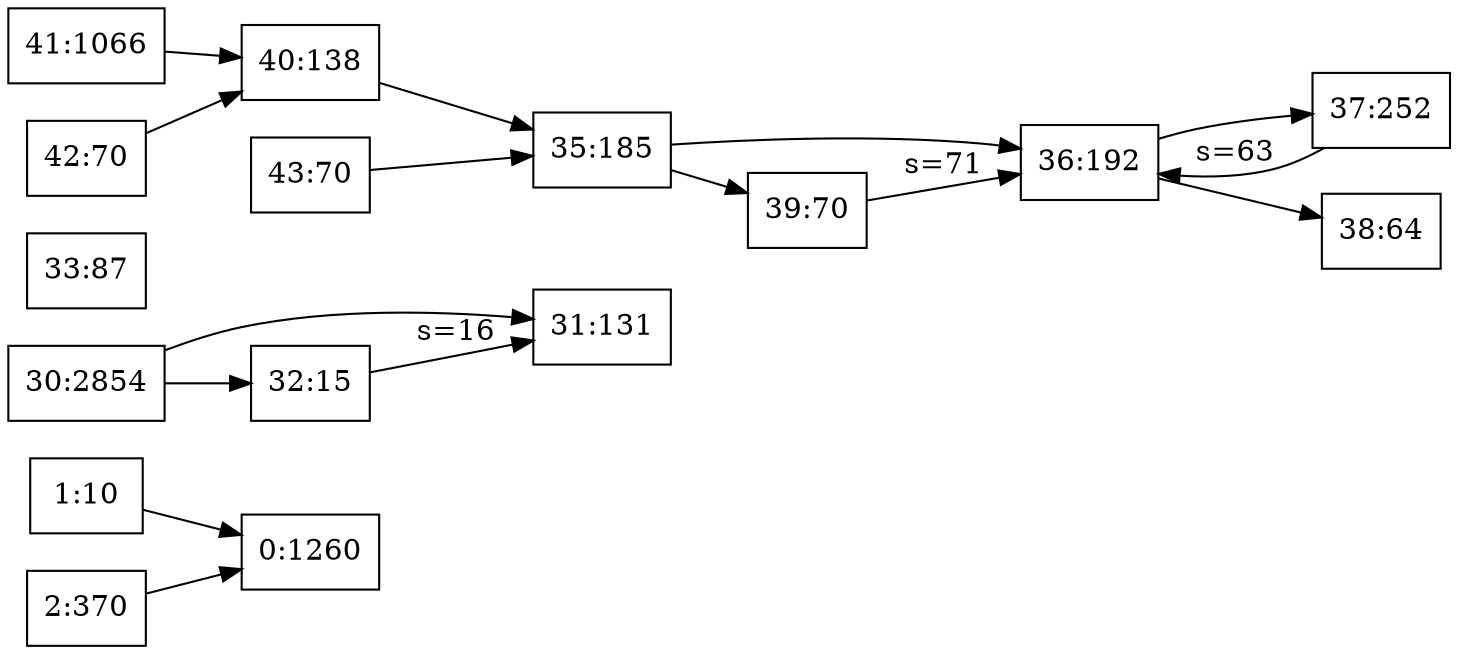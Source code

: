 digraph g { 
	rankdir = LR 
	0 [shape=box, label="0:1260"] 
	1 [shape=box, label="1:10"] 
	1 -> 0
	2 [shape=box, label="2:370"] 
	2 -> 0
	30 [shape=box, label="30:2854"] 
	30 -> 31
	30 -> 32
	31 [shape=box, label="31:131"] 
	32 [shape=box, label="32:15"] 
	32 -> 31 [label="s=16"] 
	33 [shape=box, label="33:87"] 
	35 [shape=box, label="35:185"] 
	35 -> 36
	35 -> 39
	36 [shape=box, label="36:192"] 
	36 -> 37
	36 -> 38
	37 [shape=box, label="37:252"] 
	37 -> 36 [label="s=63"] 
	38 [shape=box, label="38:64"] 
	39 [shape=box, label="39:70"] 
	39 -> 36 [label="s=71"] 
	40 [shape=box, label="40:138"] 
	40 -> 35
	41 [shape=box, label="41:1066"] 
	41 -> 40
	42 [shape=box, label="42:70"] 
	42 -> 40
	43 [shape=box, label="43:70"] 
	43 -> 35
} 
